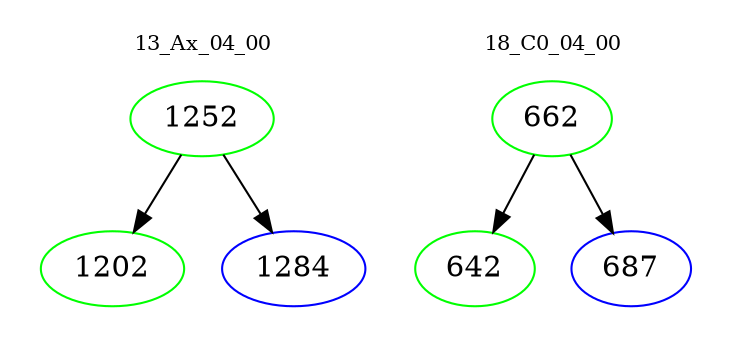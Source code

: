 digraph{
subgraph cluster_0 {
color = white
label = "13_Ax_04_00";
fontsize=10;
T0_1252 [label="1252", color="green"]
T0_1252 -> T0_1202 [color="black"]
T0_1202 [label="1202", color="green"]
T0_1252 -> T0_1284 [color="black"]
T0_1284 [label="1284", color="blue"]
}
subgraph cluster_1 {
color = white
label = "18_C0_04_00";
fontsize=10;
T1_662 [label="662", color="green"]
T1_662 -> T1_642 [color="black"]
T1_642 [label="642", color="green"]
T1_662 -> T1_687 [color="black"]
T1_687 [label="687", color="blue"]
}
}
